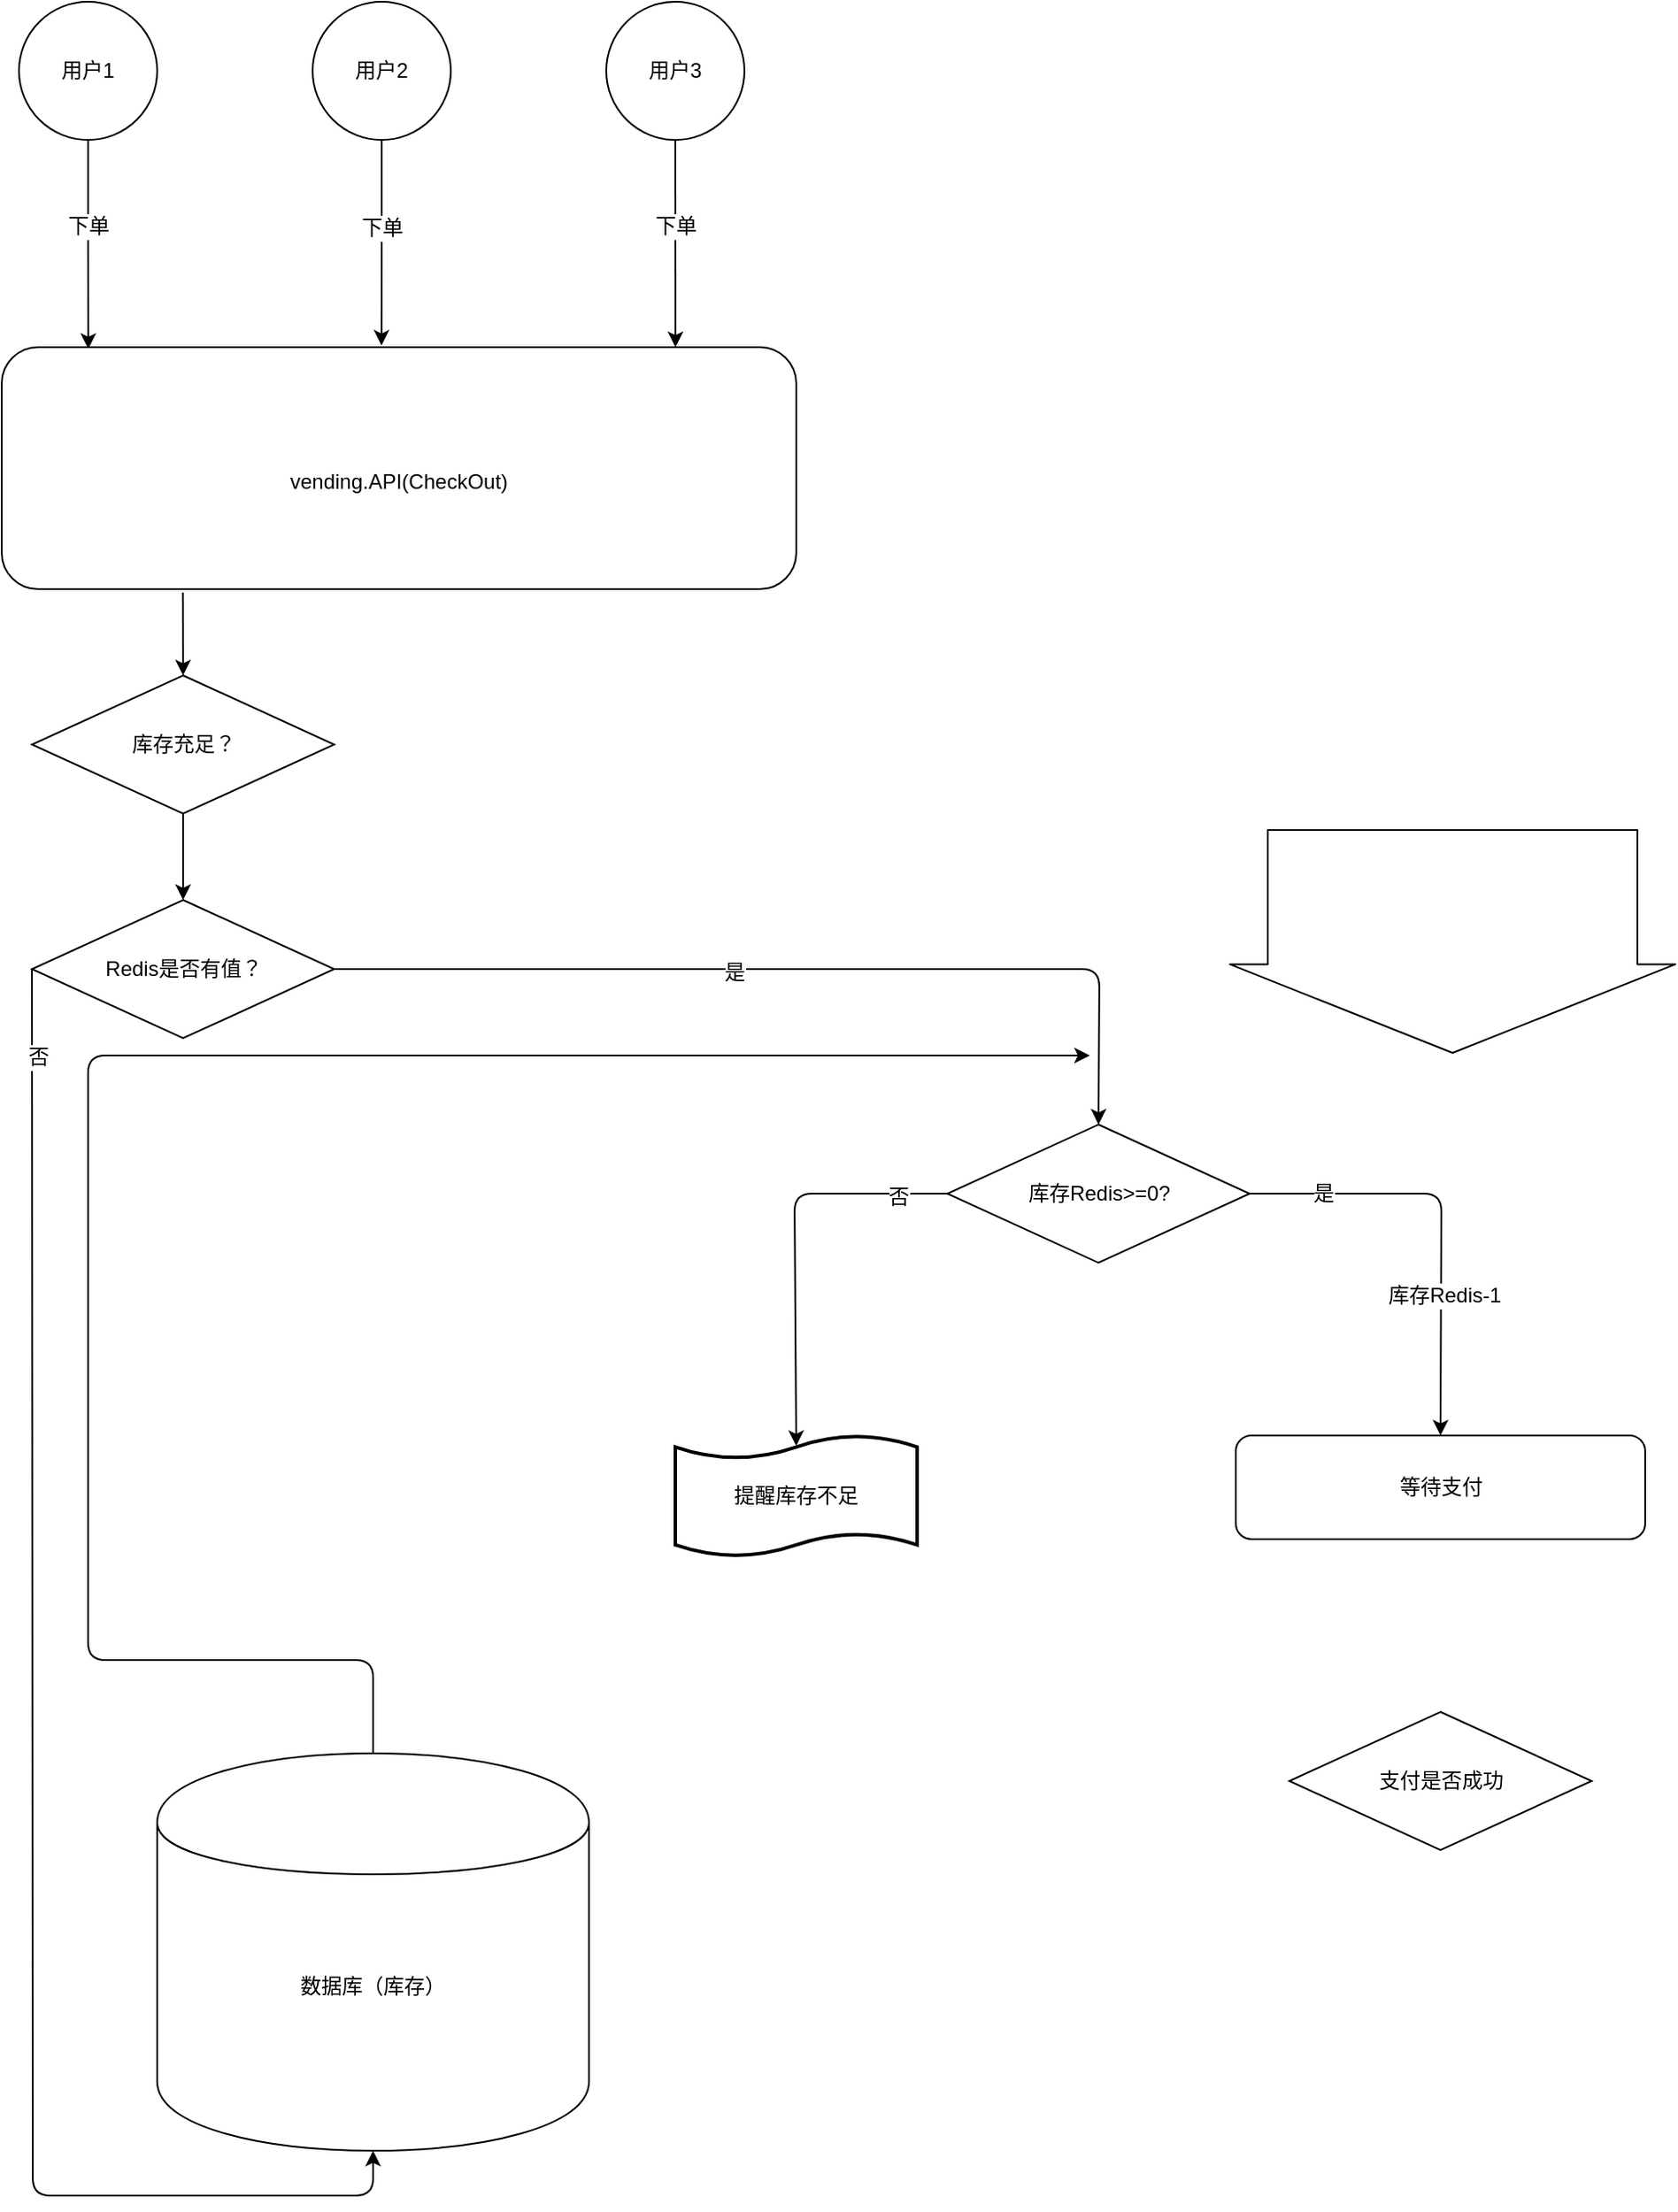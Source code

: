 <mxfile version="10.5.3" type="github"><diagram id="-4kzwGjPp0YoTaf24D5y" name="第 1 页"><mxGraphModel dx="914" dy="594" grid="1" gridSize="10" guides="1" tooltips="1" connect="1" arrows="1" fold="1" page="1" pageScale="1" pageWidth="827" pageHeight="1169" math="0" shadow="0"><root><mxCell id="0"/><mxCell id="1" parent="0"/><mxCell id="LSyAYEil4Msc9BgaxXhF-6" style="edgeStyle=orthogonalEdgeStyle;rounded=0;orthogonalLoop=1;jettySize=auto;html=1;exitX=0.5;exitY=1;exitDx=0;exitDy=0;entryX=0.109;entryY=0.007;entryDx=0;entryDy=0;entryPerimeter=0;" edge="1" parent="1" source="3ba6V8PA6-8waUKWH-R8-1" target="LSyAYEil4Msc9BgaxXhF-4"><mxGeometry relative="1" as="geometry"/></mxCell><mxCell id="LSyAYEil4Msc9BgaxXhF-15" value="下单" style="text;html=1;resizable=0;points=[];align=center;verticalAlign=middle;labelBackgroundColor=#ffffff;" vertex="1" connectable="0" parent="LSyAYEil4Msc9BgaxXhF-6"><mxGeometry x="-0.759" y="-1" relative="1" as="geometry"><mxPoint x="1" y="35" as="offset"/></mxGeometry></mxCell><mxCell id="3ba6V8PA6-8waUKWH-R8-1" value="用户1" style="ellipse;whiteSpace=wrap;html=1;aspect=fixed;" parent="1" vertex="1"><mxGeometry x="150" y="40" width="80" height="80" as="geometry"/></mxCell><mxCell id="LSyAYEil4Msc9BgaxXhF-2" value="用户2" style="ellipse;whiteSpace=wrap;html=1;aspect=fixed;" vertex="1" parent="1"><mxGeometry x="320" y="40" width="80" height="80" as="geometry"/></mxCell><mxCell id="LSyAYEil4Msc9BgaxXhF-3" value="用户3" style="ellipse;whiteSpace=wrap;html=1;aspect=fixed;" vertex="1" parent="1"><mxGeometry x="490" y="40" width="80" height="80" as="geometry"/></mxCell><mxCell id="LSyAYEil4Msc9BgaxXhF-4" value="&lt;div&gt;&lt;br&gt;&lt;/div&gt;&lt;div&gt;vending.API(CheckOut)&lt;br&gt;&lt;/div&gt;" style="rounded=1;whiteSpace=wrap;html=1;" vertex="1" parent="1"><mxGeometry x="140" y="240" width="460" height="140" as="geometry"/></mxCell><mxCell id="LSyAYEil4Msc9BgaxXhF-7" style="edgeStyle=orthogonalEdgeStyle;rounded=0;orthogonalLoop=1;jettySize=auto;html=1;exitX=0.5;exitY=1;exitDx=0;exitDy=0;entryX=0.478;entryY=-0.007;entryDx=0;entryDy=0;entryPerimeter=0;" edge="1" parent="1" source="LSyAYEil4Msc9BgaxXhF-2" target="LSyAYEil4Msc9BgaxXhF-4"><mxGeometry relative="1" as="geometry"><mxPoint x="340" y="130" as="sourcePoint"/><mxPoint x="340" y="221" as="targetPoint"/></mxGeometry></mxCell><mxCell id="LSyAYEil4Msc9BgaxXhF-16" value="下单" style="text;html=1;resizable=0;points=[];align=center;verticalAlign=middle;labelBackgroundColor=#ffffff;" vertex="1" connectable="0" parent="LSyAYEil4Msc9BgaxXhF-7"><mxGeometry x="-0.707" y="-2" relative="1" as="geometry"><mxPoint x="2" y="33" as="offset"/></mxGeometry></mxCell><mxCell id="LSyAYEil4Msc9BgaxXhF-9" value="" style="endArrow=classic;html=1;exitX=0.5;exitY=1;exitDx=0;exitDy=0;entryX=0.848;entryY=0;entryDx=0;entryDy=0;entryPerimeter=0;" edge="1" parent="1" source="LSyAYEil4Msc9BgaxXhF-3" target="LSyAYEil4Msc9BgaxXhF-4"><mxGeometry width="50" height="50" relative="1" as="geometry"><mxPoint x="140" y="420" as="sourcePoint"/><mxPoint x="190" y="370" as="targetPoint"/></mxGeometry></mxCell><mxCell id="LSyAYEil4Msc9BgaxXhF-17" value="下单" style="text;html=1;resizable=0;points=[];align=center;verticalAlign=middle;labelBackgroundColor=#ffffff;" vertex="1" connectable="0" parent="LSyAYEil4Msc9BgaxXhF-9"><mxGeometry x="-0.658" y="4" relative="1" as="geometry"><mxPoint x="-4" y="29" as="offset"/></mxGeometry></mxCell><mxCell id="LSyAYEil4Msc9BgaxXhF-19" value="数据库（库存）" style="shape=cylinder;whiteSpace=wrap;html=1;boundedLbl=1;backgroundOutline=1;" vertex="1" parent="1"><mxGeometry x="230" y="1054" width="250" height="230" as="geometry"/></mxCell><mxCell id="LSyAYEil4Msc9BgaxXhF-20" value="等待支付" style="rounded=1;whiteSpace=wrap;html=1;" vertex="1" parent="1"><mxGeometry x="854.5" y="870" width="237" height="60" as="geometry"/></mxCell><mxCell id="LSyAYEil4Msc9BgaxXhF-23" value="" style="shape=flexArrow;endArrow=classic;html=1;endWidth=43;endSize=16.76;width=214;" edge="1" parent="1"><mxGeometry width="50" height="50" relative="1" as="geometry"><mxPoint x="980" y="519" as="sourcePoint"/><mxPoint x="980" y="649" as="targetPoint"/></mxGeometry></mxCell><mxCell id="LSyAYEil4Msc9BgaxXhF-24" value="" style="endArrow=classic;html=1;exitX=0.228;exitY=1.014;exitDx=0;exitDy=0;exitPerimeter=0;entryX=0.5;entryY=0;entryDx=0;entryDy=0;" edge="1" parent="1" source="LSyAYEil4Msc9BgaxXhF-4" target="LSyAYEil4Msc9BgaxXhF-26"><mxGeometry width="50" height="50" relative="1" as="geometry"><mxPoint x="300" y="630" as="sourcePoint"/><mxPoint x="245" y="470" as="targetPoint"/></mxGeometry></mxCell><mxCell id="LSyAYEil4Msc9BgaxXhF-27" style="edgeStyle=orthogonalEdgeStyle;rounded=0;orthogonalLoop=1;jettySize=auto;html=1;entryX=0.5;entryY=0;entryDx=0;entryDy=0;" edge="1" parent="1" source="LSyAYEil4Msc9BgaxXhF-26" target="LSyAYEil4Msc9BgaxXhF-28"><mxGeometry relative="1" as="geometry"><mxPoint x="245" y="580" as="targetPoint"/></mxGeometry></mxCell><mxCell id="LSyAYEil4Msc9BgaxXhF-26" value="库存充足？&lt;br&gt;" style="rhombus;whiteSpace=wrap;html=1;" vertex="1" parent="1"><mxGeometry x="157.5" y="430" width="175" height="80" as="geometry"/></mxCell><mxCell id="LSyAYEil4Msc9BgaxXhF-28" value="Redis是否有值？" style="rhombus;whiteSpace=wrap;html=1;" vertex="1" parent="1"><mxGeometry x="157.5" y="560" width="175" height="80" as="geometry"/></mxCell><mxCell id="LSyAYEil4Msc9BgaxXhF-33" value="库存Redis&amp;gt;=0?" style="rhombus;whiteSpace=wrap;html=1;" vertex="1" parent="1"><mxGeometry x="687.5" y="690" width="175" height="80" as="geometry"/></mxCell><mxCell id="LSyAYEil4Msc9BgaxXhF-36" value="" style="endArrow=classic;html=1;exitX=0;exitY=0.5;exitDx=0;exitDy=0;entryX=0.5;entryY=1;entryDx=0;entryDy=0;" edge="1" parent="1" source="LSyAYEil4Msc9BgaxXhF-28" target="LSyAYEil4Msc9BgaxXhF-19"><mxGeometry width="50" height="50" relative="1" as="geometry"><mxPoint x="157.5" y="810" as="sourcePoint"/><mxPoint x="150" y="1080" as="targetPoint"/><Array as="points"><mxPoint x="158" y="1310"/><mxPoint x="355" y="1310"/></Array></mxGeometry></mxCell><mxCell id="LSyAYEil4Msc9BgaxXhF-42" value="否" style="text;html=1;resizable=0;points=[];align=center;verticalAlign=middle;labelBackgroundColor=#ffffff;" vertex="1" connectable="0" parent="LSyAYEil4Msc9BgaxXhF-36"><mxGeometry x="-0.891" y="3" relative="1" as="geometry"><mxPoint as="offset"/></mxGeometry></mxCell><mxCell id="LSyAYEil4Msc9BgaxXhF-37" value="" style="endArrow=classic;html=1;exitX=0.5;exitY=0;exitDx=0;exitDy=0;" edge="1" parent="1" source="LSyAYEil4Msc9BgaxXhF-19"><mxGeometry width="50" height="50" relative="1" as="geometry"><mxPoint x="240" y="990" as="sourcePoint"/><mxPoint x="770" y="650" as="targetPoint"/><Array as="points"><mxPoint x="355" y="1000"/><mxPoint x="190" y="1000"/><mxPoint x="190" y="650"/></Array></mxGeometry></mxCell><mxCell id="LSyAYEil4Msc9BgaxXhF-40" value="" style="endArrow=classic;html=1;exitX=1;exitY=0.5;exitDx=0;exitDy=0;entryX=0.5;entryY=0;entryDx=0;entryDy=0;" edge="1" parent="1" source="LSyAYEil4Msc9BgaxXhF-28" target="LSyAYEil4Msc9BgaxXhF-33"><mxGeometry width="50" height="50" relative="1" as="geometry"><mxPoint x="607.5" y="600" as="sourcePoint"/><mxPoint x="699.5" y="790" as="targetPoint"/><Array as="points"><mxPoint x="775.5" y="600"/></Array></mxGeometry></mxCell><mxCell id="LSyAYEil4Msc9BgaxXhF-41" value="是" style="text;html=1;resizable=0;points=[];align=center;verticalAlign=middle;labelBackgroundColor=#ffffff;" vertex="1" connectable="0" parent="LSyAYEil4Msc9BgaxXhF-40"><mxGeometry x="-0.132" y="-2" relative="1" as="geometry"><mxPoint as="offset"/></mxGeometry></mxCell><mxCell id="LSyAYEil4Msc9BgaxXhF-44" value="" style="endArrow=classic;html=1;exitX=1;exitY=0.5;exitDx=0;exitDy=0;entryX=0.5;entryY=0;entryDx=0;entryDy=0;" edge="1" parent="1" source="LSyAYEil4Msc9BgaxXhF-33" target="LSyAYEil4Msc9BgaxXhF-20"><mxGeometry width="50" height="50" relative="1" as="geometry"><mxPoint x="617.5" y="610" as="sourcePoint"/><mxPoint x="785.5" y="700" as="targetPoint"/><Array as="points"><mxPoint x="973.5" y="730"/></Array></mxGeometry></mxCell><mxCell id="LSyAYEil4Msc9BgaxXhF-45" value="是" style="text;html=1;resizable=0;points=[];align=center;verticalAlign=middle;labelBackgroundColor=#ffffff;" vertex="1" connectable="0" parent="LSyAYEil4Msc9BgaxXhF-44"><mxGeometry x="-0.132" y="-2" relative="1" as="geometry"><mxPoint x="-67" y="-2" as="offset"/></mxGeometry></mxCell><mxCell id="LSyAYEil4Msc9BgaxXhF-47" value="库存Redis-1" style="text;html=1;resizable=0;points=[];align=center;verticalAlign=middle;labelBackgroundColor=#ffffff;" vertex="1" connectable="0" parent="LSyAYEil4Msc9BgaxXhF-44"><mxGeometry x="0.361" y="1" relative="1" as="geometry"><mxPoint y="-1" as="offset"/></mxGeometry></mxCell><mxCell id="LSyAYEil4Msc9BgaxXhF-48" value="&lt;div&gt;支付是否成功&lt;/div&gt;" style="rhombus;whiteSpace=wrap;html=1;" vertex="1" parent="1"><mxGeometry x="885.5" y="1030" width="175" height="80" as="geometry"/></mxCell><mxCell id="LSyAYEil4Msc9BgaxXhF-49" value="" style="endArrow=classic;html=1;exitX=0;exitY=0.5;exitDx=0;exitDy=0;entryX=0.5;entryY=0.086;entryDx=0;entryDy=0;entryPerimeter=0;" edge="1" parent="1" source="LSyAYEil4Msc9BgaxXhF-33" target="LSyAYEil4Msc9BgaxXhF-53"><mxGeometry width="50" height="50" relative="1" as="geometry"><mxPoint x="873" y="740" as="sourcePoint"/><mxPoint x="599" y="870" as="targetPoint"/><Array as="points"><mxPoint x="599" y="730"/></Array></mxGeometry></mxCell><mxCell id="LSyAYEil4Msc9BgaxXhF-52" value="否" style="text;html=1;resizable=0;points=[];align=center;verticalAlign=middle;labelBackgroundColor=#ffffff;" vertex="1" connectable="0" parent="LSyAYEil4Msc9BgaxXhF-49"><mxGeometry x="-0.755" y="2" relative="1" as="geometry"><mxPoint as="offset"/></mxGeometry></mxCell><mxCell id="LSyAYEil4Msc9BgaxXhF-53" value="提醒库存不足" style="shape=tape;whiteSpace=wrap;html=1;strokeWidth=2;size=0.19" vertex="1" parent="1"><mxGeometry x="530" y="870" width="140" height="70" as="geometry"/></mxCell></root></mxGraphModel></diagram></mxfile>